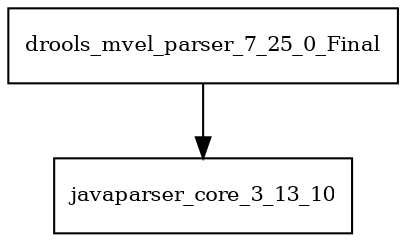 digraph drools_mvel_parser_7_25_0_Final_dependencies {
  node [shape = box, fontsize=10.0];
  drools_mvel_parser_7_25_0_Final -> javaparser_core_3_13_10;
}
